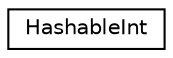 digraph G
{
  edge [fontname="Helvetica",fontsize="10",labelfontname="Helvetica",labelfontsize="10"];
  node [fontname="Helvetica",fontsize="10",shape=record];
  rankdir=LR;
  Node1 [label="HashableInt",height=0.2,width=0.4,color="black", fillcolor="white", style="filled",URL="$da/d79/structHashableInt.html"];
}
